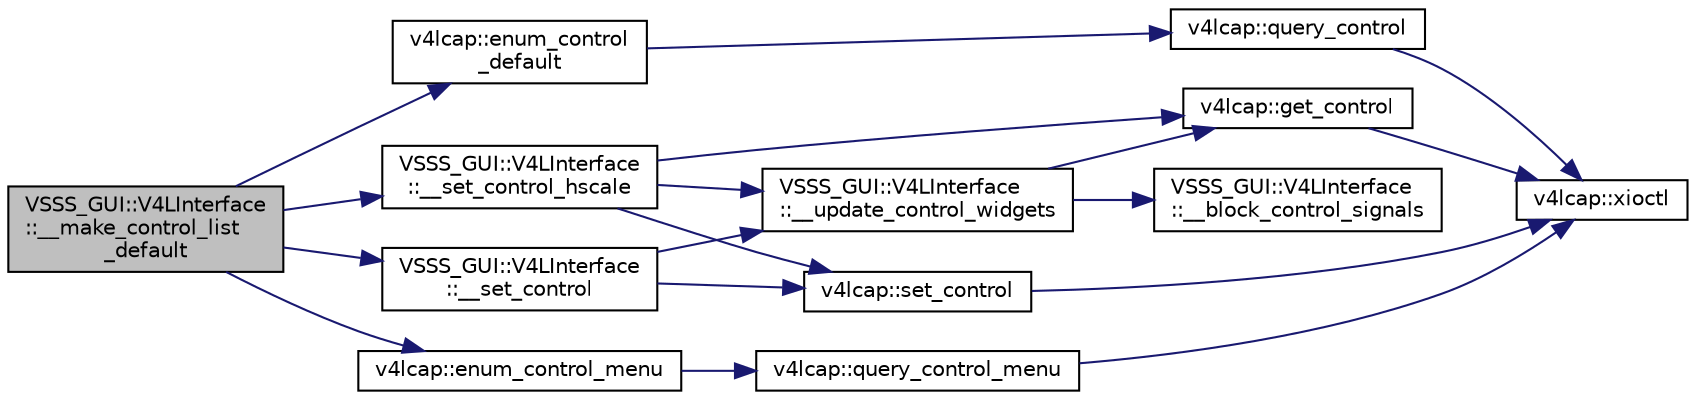 digraph "VSSS_GUI::V4LInterface::__make_control_list_default"
{
 // INTERACTIVE_SVG=YES
  edge [fontname="Helvetica",fontsize="10",labelfontname="Helvetica",labelfontsize="10"];
  node [fontname="Helvetica",fontsize="10",shape=record];
  rankdir="LR";
  Node508 [label="VSSS_GUI::V4LInterface\l::__make_control_list\l_default",height=0.2,width=0.4,color="black", fillcolor="grey75", style="filled", fontcolor="black"];
  Node508 -> Node509 [color="midnightblue",fontsize="10",style="solid",fontname="Helvetica"];
  Node509 [label="VSSS_GUI::V4LInterface\l::__set_control",height=0.2,width=0.4,color="black", fillcolor="white", style="filled",URL="$class_v_s_s_s___g_u_i_1_1_v4_l_interface.html#ad6eddc5cedbaf1b0e87b330aae937b46"];
  Node509 -> Node510 [color="midnightblue",fontsize="10",style="solid",fontname="Helvetica"];
  Node510 [label="v4lcap::set_control",height=0.2,width=0.4,color="black", fillcolor="white", style="filled",URL="$classv4lcap.html#a863a15d2d66cc0b7367dcc9cba64e0bd",tooltip="Set the control object. "];
  Node510 -> Node511 [color="midnightblue",fontsize="10",style="solid",fontname="Helvetica"];
  Node511 [label="v4lcap::xioctl",height=0.2,width=0.4,color="black", fillcolor="white", style="filled",URL="$classv4lcap.html#ab5aaa5a8c0df17f5ca57e0b5170232cb"];
  Node509 -> Node512 [color="midnightblue",fontsize="10",style="solid",fontname="Helvetica"];
  Node512 [label="VSSS_GUI::V4LInterface\l::__update_control_widgets",height=0.2,width=0.4,color="black", fillcolor="white", style="filled",URL="$class_v_s_s_s___g_u_i_1_1_v4_l_interface.html#afbb5daccfdce20180578025c108ef65b"];
  Node512 -> Node513 [color="midnightblue",fontsize="10",style="solid",fontname="Helvetica"];
  Node513 [label="VSSS_GUI::V4LInterface\l::__block_control_signals",height=0.2,width=0.4,color="black", fillcolor="white", style="filled",URL="$class_v_s_s_s___g_u_i_1_1_v4_l_interface.html#a677d3f2d0246528bafd19cf2d3dccf98"];
  Node512 -> Node514 [color="midnightblue",fontsize="10",style="solid",fontname="Helvetica"];
  Node514 [label="v4lcap::get_control",height=0.2,width=0.4,color="black", fillcolor="white", style="filled",URL="$classv4lcap.html#affd6d918400a56e165d7a3e4fab8bdae",tooltip="Get the control object. "];
  Node514 -> Node511 [color="midnightblue",fontsize="10",style="solid",fontname="Helvetica"];
  Node508 -> Node515 [color="midnightblue",fontsize="10",style="solid",fontname="Helvetica"];
  Node515 [label="VSSS_GUI::V4LInterface\l::__set_control_hscale",height=0.2,width=0.4,color="black", fillcolor="white", style="filled",URL="$class_v_s_s_s___g_u_i_1_1_v4_l_interface.html#aa14a838434102fd12d5d0ffbc242e753"];
  Node515 -> Node510 [color="midnightblue",fontsize="10",style="solid",fontname="Helvetica"];
  Node515 -> Node514 [color="midnightblue",fontsize="10",style="solid",fontname="Helvetica"];
  Node515 -> Node512 [color="midnightblue",fontsize="10",style="solid",fontname="Helvetica"];
  Node508 -> Node516 [color="midnightblue",fontsize="10",style="solid",fontname="Helvetica"];
  Node516 [label="v4lcap::enum_control\l_default",height=0.2,width=0.4,color="black", fillcolor="white", style="filled",URL="$classv4lcap.html#a34897884f1bfc348eea63d49d09417f7"];
  Node516 -> Node517 [color="midnightblue",fontsize="10",style="solid",fontname="Helvetica"];
  Node517 [label="v4lcap::query_control",height=0.2,width=0.4,color="black", fillcolor="white", style="filled",URL="$classv4lcap.html#acede842207240d9eb3b4a8d99ff32fc4",tooltip="Query control options. "];
  Node517 -> Node511 [color="midnightblue",fontsize="10",style="solid",fontname="Helvetica"];
  Node508 -> Node518 [color="midnightblue",fontsize="10",style="solid",fontname="Helvetica"];
  Node518 [label="v4lcap::enum_control_menu",height=0.2,width=0.4,color="black", fillcolor="white", style="filled",URL="$classv4lcap.html#a9d192d856a6f4243a4a4508beef2e211",tooltip="Fills menu controll with values. "];
  Node518 -> Node519 [color="midnightblue",fontsize="10",style="solid",fontname="Helvetica"];
  Node519 [label="v4lcap::query_control_menu",height=0.2,width=0.4,color="black", fillcolor="white", style="filled",URL="$classv4lcap.html#aa23f5ba6c1828dc3af8258d8a33b95e4",tooltip="Query control menu. "];
  Node519 -> Node511 [color="midnightblue",fontsize="10",style="solid",fontname="Helvetica"];
}
